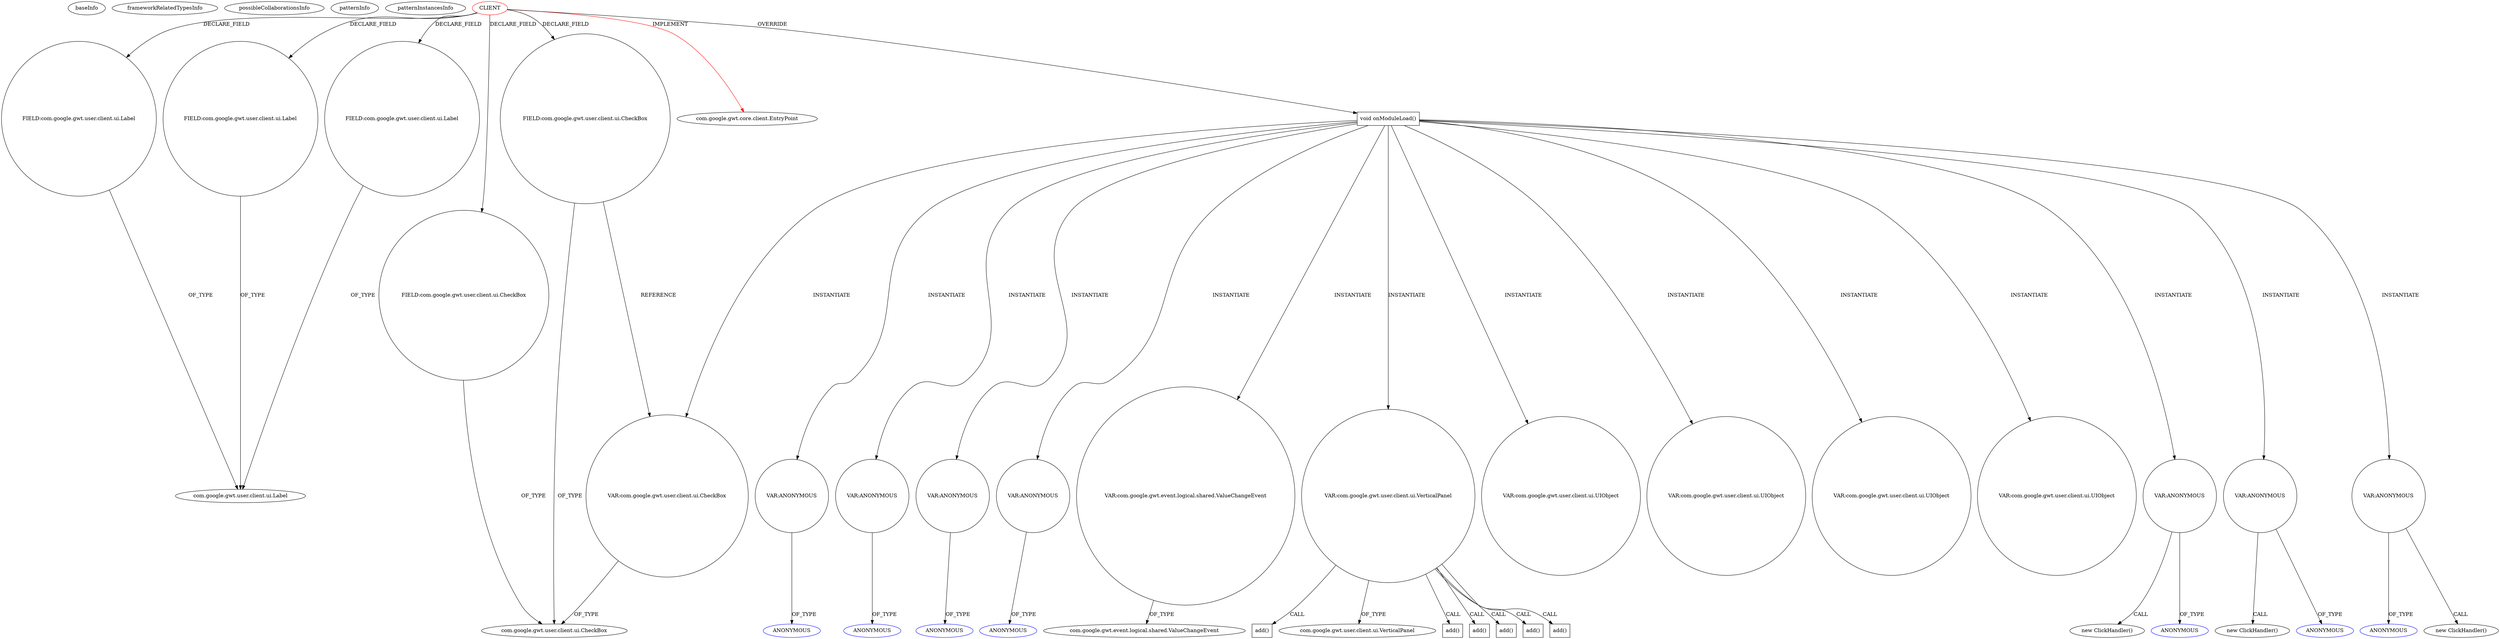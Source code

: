 digraph {
baseInfo[graphId=1182,category="pattern",isAnonymous=false,possibleRelation=false]
frameworkRelatedTypesInfo[0="com.google.gwt.core.client.EntryPoint"]
possibleCollaborationsInfo[]
patternInfo[frequency=2.0,patternRootClient=0]
patternInstancesInfo[0="akjava-WebTestMaker~/akjava-WebTestMaker/WebTestMaker-master/src/com/akjava/gwt/webtestmaker/client/WebTestMaker.java~WebTestMaker~655",1="Tok-Erwin~/Tok-Erwin/Erwin-master/src/main/java/erwin/client/Erwin.java~Erwin~388"]
16[label="FIELD:com.google.gwt.user.client.ui.CheckBox",vertexType="FIELD_DECLARATION",isFrameworkType=false,shape=circle]
100[label="VAR:com.google.gwt.user.client.ui.CheckBox",vertexType="VARIABLE_EXPRESION",isFrameworkType=false,shape=circle]
0[label="CLIENT",vertexType="ROOT_CLIENT_CLASS_DECLARATION",isFrameworkType=false,color=red]
10[label="FIELD:com.google.gwt.user.client.ui.CheckBox",vertexType="FIELD_DECLARATION",isFrameworkType=false,shape=circle]
6[label="FIELD:com.google.gwt.user.client.ui.Label",vertexType="FIELD_DECLARATION",isFrameworkType=false,shape=circle]
22[label="FIELD:com.google.gwt.user.client.ui.Label",vertexType="FIELD_DECLARATION",isFrameworkType=false,shape=circle]
26[label="FIELD:com.google.gwt.user.client.ui.Label",vertexType="FIELD_DECLARATION",isFrameworkType=false,shape=circle]
1[label="com.google.gwt.core.client.EntryPoint",vertexType="FRAMEWORK_INTERFACE_TYPE",isFrameworkType=false]
28[label="void onModuleLoad()",vertexType="OVERRIDING_METHOD_DECLARATION",isFrameworkType=false,shape=box]
300[label="VAR:com.google.gwt.user.client.ui.UIObject",vertexType="VARIABLE_EXPRESION",isFrameworkType=false,shape=circle]
56[label="VAR:com.google.gwt.user.client.ui.UIObject",vertexType="VARIABLE_EXPRESION",isFrameworkType=false,shape=circle]
166[label="VAR:com.google.gwt.user.client.ui.UIObject",vertexType="VARIABLE_EXPRESION",isFrameworkType=false,shape=circle]
179[label="VAR:com.google.gwt.user.client.ui.UIObject",vertexType="VARIABLE_EXPRESION",isFrameworkType=false,shape=circle]
190[label="VAR:ANONYMOUS",vertexType="VARIABLE_EXPRESION",isFrameworkType=false,shape=circle]
189[label="new ClickHandler()",vertexType="CONSTRUCTOR_CALL",isFrameworkType=false]
245[label="VAR:ANONYMOUS",vertexType="VARIABLE_EXPRESION",isFrameworkType=false,shape=circle]
244[label="new ClickHandler()",vertexType="CONSTRUCTOR_CALL",isFrameworkType=false]
113[label="VAR:ANONYMOUS",vertexType="VARIABLE_EXPRESION",isFrameworkType=false,shape=circle]
112[label="new ClickHandler()",vertexType="CONSTRUCTOR_CALL",isFrameworkType=false]
280[label="VAR:ANONYMOUS",vertexType="VARIABLE_EXPRESION",isFrameworkType=false,shape=circle]
266[label="VAR:ANONYMOUS",vertexType="VARIABLE_EXPRESION",isFrameworkType=false,shape=circle]
97[label="VAR:ANONYMOUS",vertexType="VARIABLE_EXPRESION",isFrameworkType=false,shape=circle]
149[label="VAR:ANONYMOUS",vertexType="VARIABLE_EXPRESION",isFrameworkType=false,shape=circle]
226[label="VAR:com.google.gwt.event.logical.shared.ValueChangeEvent",vertexType="VARIABLE_EXPRESION",isFrameworkType=false,shape=circle]
228[label="com.google.gwt.event.logical.shared.ValueChangeEvent",vertexType="FRAMEWORK_CLASS_TYPE",isFrameworkType=false]
191[label="ANONYMOUS",vertexType="REFERENCE_ANONYMOUS_DECLARATION",isFrameworkType=false,color=blue]
267[label="ANONYMOUS",vertexType="REFERENCE_ANONYMOUS_DECLARATION",isFrameworkType=false,color=blue]
98[label="ANONYMOUS",vertexType="REFERENCE_ANONYMOUS_DECLARATION",isFrameworkType=false,color=blue]
150[label="ANONYMOUS",vertexType="REFERENCE_ANONYMOUS_DECLARATION",isFrameworkType=false,color=blue]
281[label="ANONYMOUS",vertexType="REFERENCE_ANONYMOUS_DECLARATION",isFrameworkType=false,color=blue]
114[label="ANONYMOUS",vertexType="REFERENCE_ANONYMOUS_DECLARATION",isFrameworkType=false,color=blue]
246[label="ANONYMOUS",vertexType="REFERENCE_ANONYMOUS_DECLARATION",isFrameworkType=false,color=blue]
7[label="com.google.gwt.user.client.ui.Label",vertexType="FRAMEWORK_CLASS_TYPE",isFrameworkType=false]
11[label="com.google.gwt.user.client.ui.CheckBox",vertexType="FRAMEWORK_CLASS_TYPE",isFrameworkType=false]
39[label="VAR:com.google.gwt.user.client.ui.VerticalPanel",vertexType="VARIABLE_EXPRESION",isFrameworkType=false,shape=circle]
40[label="com.google.gwt.user.client.ui.VerticalPanel",vertexType="FRAMEWORK_CLASS_TYPE",isFrameworkType=false]
254[label="add()",vertexType="INSIDE_CALL",isFrameworkType=false,shape=box]
212[label="add()",vertexType="INSIDE_CALL",isFrameworkType=false,shape=box]
70[label="add()",vertexType="INSIDE_CALL",isFrameworkType=false,shape=box]
249[label="add()",vertexType="INSIDE_CALL",isFrameworkType=false,shape=box]
230[label="add()",vertexType="INSIDE_CALL",isFrameworkType=false,shape=box]
47[label="add()",vertexType="INSIDE_CALL",isFrameworkType=false,shape=box]
28->266[label="INSTANTIATE"]
10->11[label="OF_TYPE"]
28->245[label="INSTANTIATE"]
113->114[label="OF_TYPE"]
28->149[label="INSTANTIATE"]
39->230[label="CALL"]
16->100[label="REFERENCE"]
245->244[label="CALL"]
0->16[label="DECLARE_FIELD"]
28->100[label="INSTANTIATE"]
28->56[label="INSTANTIATE"]
39->47[label="CALL"]
149->150[label="OF_TYPE"]
39->249[label="CALL"]
28->179[label="INSTANTIATE"]
226->228[label="OF_TYPE"]
39->40[label="OF_TYPE"]
28->113[label="INSTANTIATE"]
6->7[label="OF_TYPE"]
26->7[label="OF_TYPE"]
266->267[label="OF_TYPE"]
190->191[label="OF_TYPE"]
100->11[label="OF_TYPE"]
190->189[label="CALL"]
113->112[label="CALL"]
28->280[label="INSTANTIATE"]
39->212[label="CALL"]
0->10[label="DECLARE_FIELD"]
0->28[label="OVERRIDE"]
280->281[label="OF_TYPE"]
22->7[label="OF_TYPE"]
39->254[label="CALL"]
0->26[label="DECLARE_FIELD"]
28->39[label="INSTANTIATE"]
245->246[label="OF_TYPE"]
0->22[label="DECLARE_FIELD"]
28->226[label="INSTANTIATE"]
16->11[label="OF_TYPE"]
28->166[label="INSTANTIATE"]
28->300[label="INSTANTIATE"]
28->97[label="INSTANTIATE"]
0->6[label="DECLARE_FIELD"]
97->98[label="OF_TYPE"]
28->190[label="INSTANTIATE"]
0->1[label="IMPLEMENT",color=red]
39->70[label="CALL"]
}
